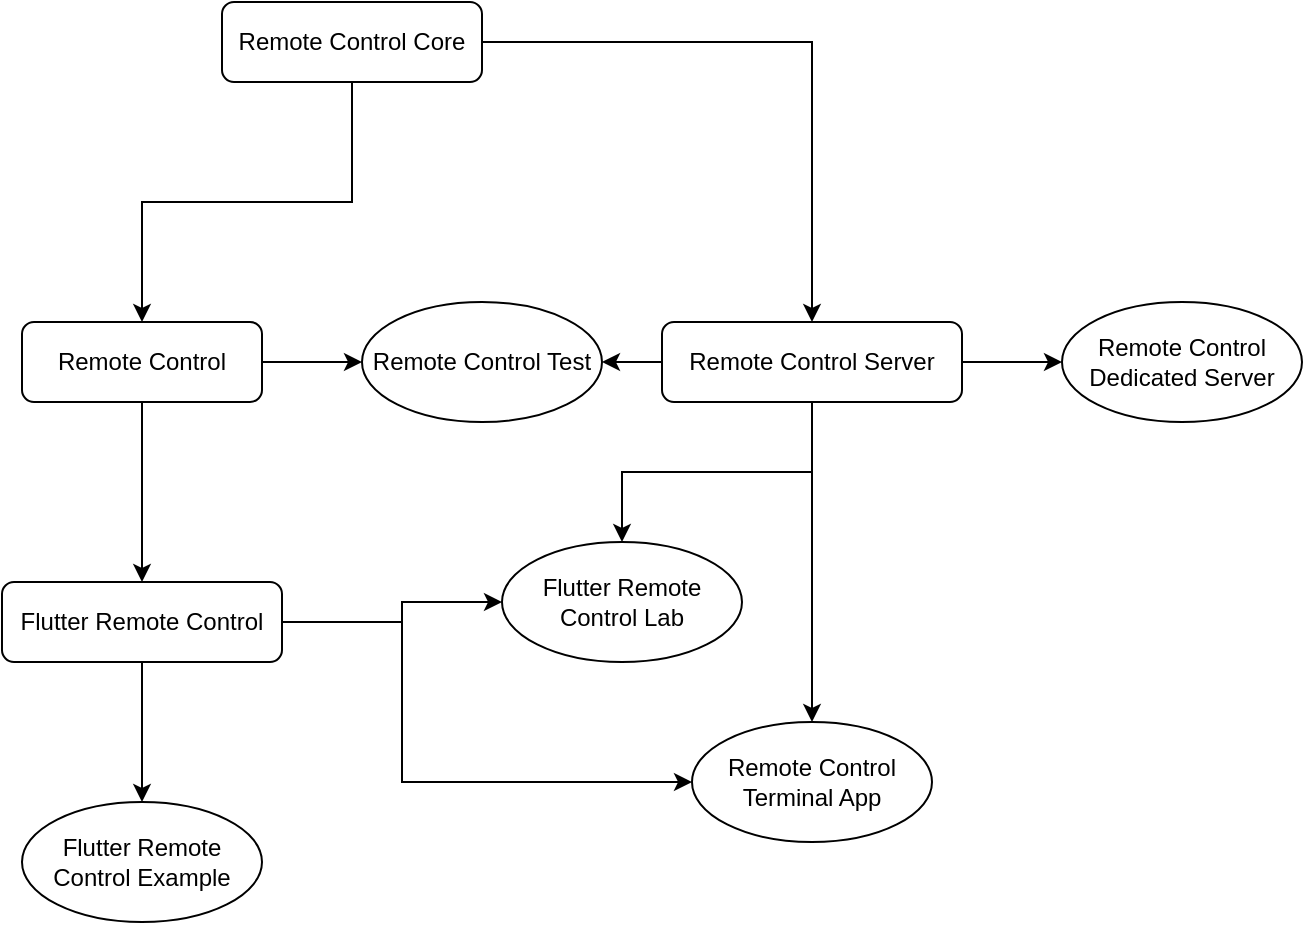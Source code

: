 <mxfile version="20.2.3" type="device" pages="3"><diagram name="Packages/Modules/Apps relationship" id="5f0bae14-7c28-e335-631c-24af17079c00"><mxGraphModel dx="946" dy="615" grid="1" gridSize="10" guides="1" tooltips="1" connect="1" arrows="1" fold="1" page="1" pageScale="1" pageWidth="1100" pageHeight="850" background="none" math="0" shadow="0"><root><mxCell id="0"/><mxCell id="1" parent="0"/><mxCell id="9pT3WJKqedkPM4t_pGRH-3" style="edgeStyle=orthogonalEdgeStyle;rounded=0;orthogonalLoop=1;jettySize=auto;html=1;entryX=0.5;entryY=0;entryDx=0;entryDy=0;" parent="1" source="9pT3WJKqedkPM4t_pGRH-1" target="9pT3WJKqedkPM4t_pGRH-2" edge="1"><mxGeometry relative="1" as="geometry"/></mxCell><mxCell id="9pT3WJKqedkPM4t_pGRH-5" style="edgeStyle=orthogonalEdgeStyle;rounded=0;orthogonalLoop=1;jettySize=auto;html=1;entryX=0.5;entryY=0;entryDx=0;entryDy=0;" parent="1" source="9pT3WJKqedkPM4t_pGRH-1" target="9pT3WJKqedkPM4t_pGRH-4" edge="1"><mxGeometry relative="1" as="geometry"/></mxCell><mxCell id="9pT3WJKqedkPM4t_pGRH-1" value="Remote Control Core" style="rounded=1;whiteSpace=wrap;html=1;" parent="1" vertex="1"><mxGeometry x="340" y="170" width="130" height="40" as="geometry"/></mxCell><mxCell id="9pT3WJKqedkPM4t_pGRH-14" value="" style="edgeStyle=orthogonalEdgeStyle;rounded=0;orthogonalLoop=1;jettySize=auto;html=1;" parent="1" source="9pT3WJKqedkPM4t_pGRH-2" target="9pT3WJKqedkPM4t_pGRH-13" edge="1"><mxGeometry relative="1" as="geometry"/></mxCell><mxCell id="9pT3WJKqedkPM4t_pGRH-21" value="" style="edgeStyle=orthogonalEdgeStyle;rounded=0;orthogonalLoop=1;jettySize=auto;html=1;" parent="1" source="9pT3WJKqedkPM4t_pGRH-2" target="9pT3WJKqedkPM4t_pGRH-20" edge="1"><mxGeometry relative="1" as="geometry"/></mxCell><mxCell id="9pT3WJKqedkPM4t_pGRH-2" value="Remote Control" style="rounded=1;whiteSpace=wrap;html=1;" parent="1" vertex="1"><mxGeometry x="240" y="330" width="120" height="40" as="geometry"/></mxCell><mxCell id="9pT3WJKqedkPM4t_pGRH-9" value="" style="edgeStyle=orthogonalEdgeStyle;rounded=0;orthogonalLoop=1;jettySize=auto;html=1;" parent="1" source="9pT3WJKqedkPM4t_pGRH-4" target="9pT3WJKqedkPM4t_pGRH-8" edge="1"><mxGeometry relative="1" as="geometry"/></mxCell><mxCell id="9pT3WJKqedkPM4t_pGRH-11" value="" style="edgeStyle=orthogonalEdgeStyle;rounded=0;orthogonalLoop=1;jettySize=auto;html=1;" parent="1" source="9pT3WJKqedkPM4t_pGRH-4" target="9pT3WJKqedkPM4t_pGRH-10" edge="1"><mxGeometry relative="1" as="geometry"/></mxCell><mxCell id="9pT3WJKqedkPM4t_pGRH-18" style="edgeStyle=orthogonalEdgeStyle;rounded=0;orthogonalLoop=1;jettySize=auto;html=1;" parent="1" source="9pT3WJKqedkPM4t_pGRH-4" target="9pT3WJKqedkPM4t_pGRH-16" edge="1"><mxGeometry relative="1" as="geometry"/></mxCell><mxCell id="9pT3WJKqedkPM4t_pGRH-22" style="edgeStyle=orthogonalEdgeStyle;rounded=0;orthogonalLoop=1;jettySize=auto;html=1;entryX=1;entryY=0.5;entryDx=0;entryDy=0;" parent="1" source="9pT3WJKqedkPM4t_pGRH-4" target="9pT3WJKqedkPM4t_pGRH-20" edge="1"><mxGeometry relative="1" as="geometry"/></mxCell><mxCell id="9pT3WJKqedkPM4t_pGRH-4" value="Remote Control Server" style="rounded=1;whiteSpace=wrap;html=1;" parent="1" vertex="1"><mxGeometry x="560" y="330" width="150" height="40" as="geometry"/></mxCell><mxCell id="9pT3WJKqedkPM4t_pGRH-8" value="Remote Control Dedicated Server" style="ellipse;whiteSpace=wrap;html=1;rounded=1;" parent="1" vertex="1"><mxGeometry x="760" y="320" width="120" height="60" as="geometry"/></mxCell><mxCell id="9pT3WJKqedkPM4t_pGRH-10" value="Remote Control Terminal App" style="ellipse;whiteSpace=wrap;html=1;rounded=1;" parent="1" vertex="1"><mxGeometry x="575" y="530" width="120" height="60" as="geometry"/></mxCell><mxCell id="9pT3WJKqedkPM4t_pGRH-15" style="edgeStyle=orthogonalEdgeStyle;rounded=0;orthogonalLoop=1;jettySize=auto;html=1;entryX=0;entryY=0.5;entryDx=0;entryDy=0;" parent="1" source="9pT3WJKqedkPM4t_pGRH-13" target="9pT3WJKqedkPM4t_pGRH-10" edge="1"><mxGeometry relative="1" as="geometry"><Array as="points"><mxPoint x="430" y="480"/><mxPoint x="430" y="560"/></Array></mxGeometry></mxCell><mxCell id="9pT3WJKqedkPM4t_pGRH-17" value="" style="edgeStyle=orthogonalEdgeStyle;rounded=0;orthogonalLoop=1;jettySize=auto;html=1;" parent="1" source="9pT3WJKqedkPM4t_pGRH-13" target="9pT3WJKqedkPM4t_pGRH-16" edge="1"><mxGeometry relative="1" as="geometry"><Array as="points"><mxPoint x="430" y="480"/><mxPoint x="430" y="470"/></Array></mxGeometry></mxCell><mxCell id="9pT3WJKqedkPM4t_pGRH-24" value="" style="edgeStyle=orthogonalEdgeStyle;rounded=0;orthogonalLoop=1;jettySize=auto;html=1;" parent="1" source="9pT3WJKqedkPM4t_pGRH-13" target="9pT3WJKqedkPM4t_pGRH-23" edge="1"><mxGeometry relative="1" as="geometry"/></mxCell><mxCell id="9pT3WJKqedkPM4t_pGRH-13" value="Flutter Remote Control" style="whiteSpace=wrap;html=1;rounded=1;" parent="1" vertex="1"><mxGeometry x="230" y="460" width="140" height="40" as="geometry"/></mxCell><mxCell id="9pT3WJKqedkPM4t_pGRH-16" value="Flutter Remote Control Lab" style="ellipse;whiteSpace=wrap;html=1;rounded=1;" parent="1" vertex="1"><mxGeometry x="480" y="440" width="120" height="60" as="geometry"/></mxCell><mxCell id="9pT3WJKqedkPM4t_pGRH-20" value="Remote Control Test" style="ellipse;whiteSpace=wrap;html=1;rounded=1;" parent="1" vertex="1"><mxGeometry x="410" y="320" width="120" height="60" as="geometry"/></mxCell><mxCell id="9pT3WJKqedkPM4t_pGRH-23" value="Flutter Remote Control Example" style="ellipse;whiteSpace=wrap;html=1;rounded=1;" parent="1" vertex="1"><mxGeometry x="240" y="570" width="120" height="60" as="geometry"/></mxCell></root></mxGraphModel></diagram><diagram id="mr0E--g1DWwWfOODDVR8" name="Server Architecture"><mxGraphModel dx="788" dy="513" grid="1" gridSize="10" guides="1" tooltips="1" connect="1" arrows="1" fold="1" page="1" pageScale="1" pageWidth="850" pageHeight="1100" math="0" shadow="0"><root><mxCell id="0"/><mxCell id="1" parent="0"/><mxCell id="WiEyI2_P0HDyy898-VP0-3" value="Clients Workspace" style="swimlane;fontStyle=0;childLayout=stackLayout;horizontal=1;startSize=26;fillColor=none;horizontalStack=0;resizeParent=1;resizeParentMax=0;resizeLast=0;collapsible=1;marginBottom=0;" parent="1" vertex="1"><mxGeometry x="25" y="50" width="400" height="104" as="geometry"/></mxCell><mxCell id="WiEyI2_P0HDyy898-VP0-4" value="+ field: List&lt;ConnectionSecurityDelegate&gt; connectionSecurityDelegate" style="text;strokeColor=none;fillColor=none;align=left;verticalAlign=top;spacingLeft=4;spacingRight=4;overflow=hidden;rotatable=0;points=[[0,0.5],[1,0.5]];portConstraint=eastwest;fontColor=default;" parent="WiEyI2_P0HDyy898-VP0-3" vertex="1"><mxGeometry y="26" width="400" height="26" as="geometry"/></mxCell><mxCell id="WiEyI2_P0HDyy898-VP0-5" value="+ field: List&lt;GroupDelegate&gt; groupDelegate" style="text;strokeColor=none;fillColor=none;align=left;verticalAlign=top;spacingLeft=4;spacingRight=4;overflow=hidden;rotatable=0;points=[[0,0.5],[1,0.5]];portConstraint=eastwest;" parent="WiEyI2_P0HDyy898-VP0-3" vertex="1"><mxGeometry y="52" width="400" height="26" as="geometry"/></mxCell><mxCell id="WiEyI2_P0HDyy898-VP0-6" value="+ field: List&lt;WorkspaceMixin&gt; workspaces" style="text;strokeColor=none;fillColor=none;align=left;verticalAlign=top;spacingLeft=4;spacingRight=4;overflow=hidden;rotatable=0;points=[[0,0.5],[1,0.5]];portConstraint=eastwest;" parent="WiEyI2_P0HDyy898-VP0-3" vertex="1"><mxGeometry y="78" width="400" height="26" as="geometry"/></mxCell><mxCell id="c2ZZy87ip2aDMBqxRWMV-1" value="&lt;p style=&quot;margin:0px;margin-top:4px;text-align:center;&quot;&gt;&lt;i&gt;&amp;lt;&amp;lt;Mixin&amp;gt;&amp;gt;&lt;/i&gt;&lt;br&gt;&lt;b&gt;WorkspaceMixin&lt;/b&gt;&lt;/p&gt;&lt;hr size=&quot;1&quot;&gt;&lt;p style=&quot;margin:0px;margin-left:4px;&quot;&gt;+ field1: WorkspaceType&lt;br&gt;+ field2: Type&lt;/p&gt;&lt;hr size=&quot;1&quot;&gt;&lt;p style=&quot;margin:0px;margin-left:4px;&quot;&gt;+ method1(Type): Type&lt;br&gt;+ method2(Type, Type): Type&lt;/p&gt;" style="verticalAlign=top;align=left;overflow=fill;fontSize=12;fontFamily=Helvetica;html=1;fontColor=default;" vertex="1" parent="1"><mxGeometry x="610" y="50" width="190" height="140" as="geometry"/></mxCell><mxCell id="c2ZZy87ip2aDMBqxRWMV-2" value="&lt;p style=&quot;margin:0px;margin-top:4px;text-align:center;&quot;&gt;&lt;i&gt;&amp;lt;&amp;lt;Enum&amp;gt;&amp;gt;&lt;/i&gt;&lt;br&gt;&lt;b&gt;WorkspaceTypeEnum&lt;/b&gt;&lt;/p&gt;&lt;hr size=&quot;1&quot;&gt;&lt;p style=&quot;margin:0px;margin-left:4px;&quot;&gt;+ ClientsWorkspace&lt;/p&gt;&lt;p style=&quot;margin:0px;margin-left:4px;&quot;&gt;+ GroupWorkspace&lt;/p&gt;&lt;p style=&quot;margin:0px;margin-left:4px;&quot;&gt;+ ClientConnectionWorkspace&lt;/p&gt;&lt;p style=&quot;margin:0px;margin-left:4px;&quot;&gt;+ TerminalConnectionsWorkspace&lt;/p&gt;" style="verticalAlign=top;align=left;overflow=fill;fontSize=12;fontFamily=Helvetica;html=1;" vertex="1" parent="1"><mxGeometry x="930" y="50" width="190" height="140" as="geometry"/></mxCell><mxCell id="c2ZZy87ip2aDMBqxRWMV-3" value="Groups Workspace" style="swimlane;fontStyle=0;childLayout=stackLayout;horizontal=1;startSize=26;fillColor=none;horizontalStack=0;resizeParent=1;resizeParentMax=0;resizeLast=0;collapsible=1;marginBottom=0;" vertex="1" parent="1"><mxGeometry x="25" y="200" width="400" height="130" as="geometry"/></mxCell><mxCell id="c2ZZy87ip2aDMBqxRWMV-4" value="+ field: List&lt;ConnectionSecurityDelegate&gt; connectionSecurityDelegate" style="text;strokeColor=none;fillColor=none;align=left;verticalAlign=top;spacingLeft=4;spacingRight=4;overflow=hidden;rotatable=0;points=[[0,0.5],[1,0.5]];portConstraint=eastwest;fontColor=default;" vertex="1" parent="c2ZZy87ip2aDMBqxRWMV-3"><mxGeometry y="26" width="400" height="26" as="geometry"/></mxCell><mxCell id="c2ZZy87ip2aDMBqxRWMV-5" value="+ field: List&lt;GroupDelegate&gt; groupDelegate" style="text;strokeColor=none;fillColor=none;align=left;verticalAlign=top;spacingLeft=4;spacingRight=4;overflow=hidden;rotatable=0;points=[[0,0.5],[1,0.5]];portConstraint=eastwest;" vertex="1" parent="c2ZZy87ip2aDMBqxRWMV-3"><mxGeometry y="52" width="400" height="26" as="geometry"/></mxCell><mxCell id="c2ZZy87ip2aDMBqxRWMV-6" value="+ field: List&lt;AccessSecurityDelegate&gt; accessSecurityDelegate" style="text;strokeColor=none;fillColor=none;align=left;verticalAlign=top;spacingLeft=4;spacingRight=4;overflow=hidden;rotatable=0;points=[[0,0.5],[1,0.5]];portConstraint=eastwest;" vertex="1" parent="c2ZZy87ip2aDMBqxRWMV-3"><mxGeometry y="78" width="400" height="26" as="geometry"/></mxCell><mxCell id="c2ZZy87ip2aDMBqxRWMV-7" value="+ field: List&lt;WorkspaceMixin&gt;" style="text;strokeColor=none;fillColor=none;align=left;verticalAlign=top;spacingLeft=4;spacingRight=4;overflow=hidden;rotatable=0;points=[[0,0.5],[1,0.5]];portConstraint=eastwest;" vertex="1" parent="c2ZZy87ip2aDMBqxRWMV-3"><mxGeometry y="104" width="400" height="26" as="geometry"/></mxCell></root></mxGraphModel></diagram><diagram id="pQVs1KVRvDZff1mvU46C" name="Core Architecture"><mxGraphModel dx="860" dy="559" grid="1" gridSize="10" guides="1" tooltips="1" connect="1" arrows="1" fold="1" page="1" pageScale="1" pageWidth="850" pageHeight="1100" math="0" shadow="0"><root><mxCell id="0"/><mxCell id="1" parent="0"/><mxCell id="dqvX5SatX07sb9LQ7As_-7" value="&lt;p style=&quot;margin:0px;margin-top:4px;text-align:center;&quot;&gt;&lt;i&gt;&amp;lt;&amp;lt;Mixin&amp;gt;&amp;gt;&lt;/i&gt;&lt;br&gt;&lt;b&gt;WorkspaceMixin&lt;/b&gt;&lt;/p&gt;&lt;hr size=&quot;1&quot;&gt;&lt;p style=&quot;margin:0px;margin-left:4px;&quot;&gt;+ field1: WorkspaceType&lt;br&gt;+ field2: Type&lt;/p&gt;&lt;hr size=&quot;1&quot;&gt;&lt;p style=&quot;margin:0px;margin-left:4px;&quot;&gt;+ method1(Type): Type&lt;br&gt;+ method2(Type, Type): Type&lt;/p&gt;" style="verticalAlign=top;align=left;overflow=fill;fontSize=12;fontFamily=Helvetica;html=1;fontColor=default;" parent="1" vertex="1"><mxGeometry x="140" y="90" width="190" height="140" as="geometry"/></mxCell><mxCell id="sY80gHNQ7k_5Gee3jP3B-2" value="&lt;p style=&quot;margin:0px;margin-top:4px;text-align:center;&quot;&gt;&lt;i&gt;&amp;lt;&amp;lt;Enum&amp;gt;&amp;gt;&lt;/i&gt;&lt;br&gt;&lt;b&gt;WorkspaceTypeEnum&lt;/b&gt;&lt;/p&gt;&lt;hr size=&quot;1&quot;&gt;&lt;p style=&quot;margin:0px;margin-left:4px;&quot;&gt;+ ClientsWorkspace&lt;/p&gt;&lt;p style=&quot;margin:0px;margin-left:4px;&quot;&gt;+ GroupWorkspace&lt;/p&gt;&lt;p style=&quot;margin:0px;margin-left:4px;&quot;&gt;+ ClientConnectionWorkspace&lt;/p&gt;&lt;p style=&quot;margin:0px;margin-left:4px;&quot;&gt;+ TerminalConnectionsWorkspace&lt;/p&gt;" style="verticalAlign=top;align=left;overflow=fill;fontSize=12;fontFamily=Helvetica;html=1;" vertex="1" parent="1"><mxGeometry x="425" y="90" width="190" height="140" as="geometry"/></mxCell></root></mxGraphModel></diagram></mxfile>